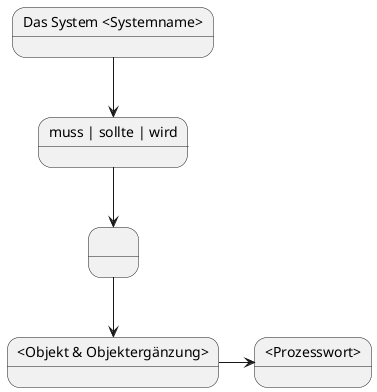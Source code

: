@startuml

state "Das System <Systemname>" as system
state "muss | sollte | wird" as verbindlichkeit
state " " as leer
state "<Objekt & Objektergänzung>" as objekt
state "<Prozesswort>" as prozesswort

system --> verbindlichkeit
verbindlichkeit --> leer
leer --> objekt
objekt -> prozesswort


@enduml